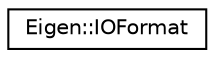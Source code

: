 digraph "Graphical Class Hierarchy"
{
  edge [fontname="Helvetica",fontsize="10",labelfontname="Helvetica",labelfontsize="10"];
  node [fontname="Helvetica",fontsize="10",shape=record];
  rankdir="LR";
  Node1 [label="Eigen::IOFormat",height=0.2,width=0.4,color="black", fillcolor="white", style="filled",URL="$struct_eigen_1_1_i_o_format.html",tooltip="Stores a set of parameters controlling the way matrices are printed. "];
}
